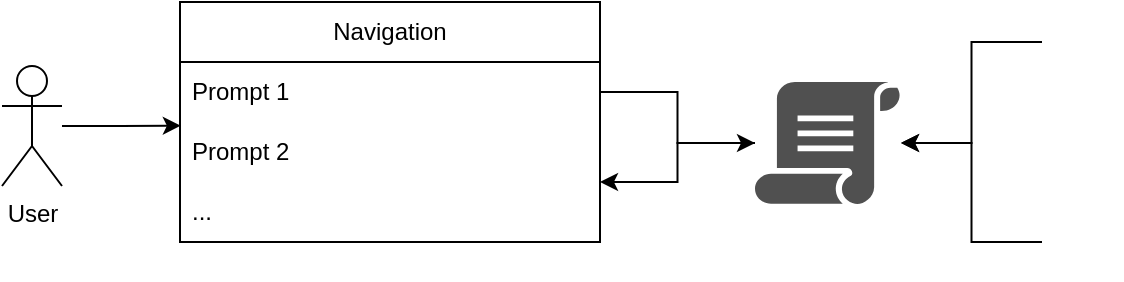 <mxfile version="21.1.0" type="device">
  <diagram name="Page-1" id="owK48GK35fQn0bjkq7Zk">
    <mxGraphModel dx="860" dy="420" grid="1" gridSize="10" guides="1" tooltips="1" connect="1" arrows="1" fold="1" page="1" pageScale="1" pageWidth="850" pageHeight="1100" math="0" shadow="0">
      <root>
        <mxCell id="0" />
        <mxCell id="1" parent="0" />
        <mxCell id="iIRNpaUrSD7ntUoQAg4r-6" value="" style="shape=image;verticalLabelPosition=bottom;labelBackgroundColor=default;verticalAlign=top;aspect=fixed;imageAspect=0;image=https://www.worldbank.org/content/dam/photos/780x439/2021/apr/Shiny-logo.png;" vertex="1" parent="1">
          <mxGeometry x="380" y="298" width="50" height="28.16" as="geometry" />
        </mxCell>
        <mxCell id="iIRNpaUrSD7ntUoQAg4r-26" style="edgeStyle=orthogonalEdgeStyle;rounded=0;orthogonalLoop=1;jettySize=auto;html=1;" edge="1" parent="1" source="iIRNpaUrSD7ntUoQAg4r-12" target="iIRNpaUrSD7ntUoQAg4r-21">
          <mxGeometry relative="1" as="geometry" />
        </mxCell>
        <mxCell id="iIRNpaUrSD7ntUoQAg4r-12" value="" style="shape=image;verticalLabelPosition=bottom;labelBackgroundColor=default;verticalAlign=top;aspect=fixed;imageAspect=0;image=https://i1.sndcdn.com/avatars-5kMd7CfkeKR970IM-HVYgHQ-t500x500.jpg;" vertex="1" parent="1">
          <mxGeometry x="651" y="311" width="38" height="38" as="geometry" />
        </mxCell>
        <mxCell id="iIRNpaUrSD7ntUoQAg4r-19" style="edgeStyle=orthogonalEdgeStyle;rounded=0;orthogonalLoop=1;jettySize=auto;html=1;entryX=0.002;entryY=0.062;entryDx=0;entryDy=0;entryPerimeter=0;" edge="1" parent="1" source="iIRNpaUrSD7ntUoQAg4r-14" target="iIRNpaUrSD7ntUoQAg4r-17">
          <mxGeometry relative="1" as="geometry" />
        </mxCell>
        <mxCell id="iIRNpaUrSD7ntUoQAg4r-14" value="User" style="shape=umlActor;verticalLabelPosition=bottom;verticalAlign=top;html=1;outlineConnect=0;" vertex="1" parent="1">
          <mxGeometry x="131" y="242" width="30" height="60" as="geometry" />
        </mxCell>
        <mxCell id="iIRNpaUrSD7ntUoQAg4r-15" value="Navigation" style="swimlane;fontStyle=0;childLayout=stackLayout;horizontal=1;startSize=30;horizontalStack=0;resizeParent=1;resizeParentMax=0;resizeLast=0;collapsible=1;marginBottom=0;whiteSpace=wrap;html=1;" vertex="1" parent="1">
          <mxGeometry x="220" y="210" width="210" height="120" as="geometry" />
        </mxCell>
        <mxCell id="iIRNpaUrSD7ntUoQAg4r-16" value="Prompt 1" style="text;strokeColor=none;fillColor=none;align=left;verticalAlign=middle;spacingLeft=4;spacingRight=4;overflow=hidden;points=[[0,0.5],[1,0.5]];portConstraint=eastwest;rotatable=0;whiteSpace=wrap;html=1;" vertex="1" parent="iIRNpaUrSD7ntUoQAg4r-15">
          <mxGeometry y="30" width="210" height="30" as="geometry" />
        </mxCell>
        <mxCell id="iIRNpaUrSD7ntUoQAg4r-17" value="Prompt 2" style="text;strokeColor=none;fillColor=none;align=left;verticalAlign=middle;spacingLeft=4;spacingRight=4;overflow=hidden;points=[[0,0.5],[1,0.5]];portConstraint=eastwest;rotatable=0;whiteSpace=wrap;html=1;" vertex="1" parent="iIRNpaUrSD7ntUoQAg4r-15">
          <mxGeometry y="60" width="210" height="30" as="geometry" />
        </mxCell>
        <mxCell id="iIRNpaUrSD7ntUoQAg4r-18" value="..." style="text;strokeColor=none;fillColor=none;align=left;verticalAlign=middle;spacingLeft=4;spacingRight=4;overflow=hidden;points=[[0,0.5],[1,0.5]];portConstraint=eastwest;rotatable=0;whiteSpace=wrap;html=1;" vertex="1" parent="iIRNpaUrSD7ntUoQAg4r-15">
          <mxGeometry y="90" width="210" height="30" as="geometry" />
        </mxCell>
        <mxCell id="iIRNpaUrSD7ntUoQAg4r-23" style="edgeStyle=orthogonalEdgeStyle;rounded=0;orthogonalLoop=1;jettySize=auto;html=1;" edge="1" parent="1" source="iIRNpaUrSD7ntUoQAg4r-20" target="iIRNpaUrSD7ntUoQAg4r-21">
          <mxGeometry relative="1" as="geometry" />
        </mxCell>
        <mxCell id="iIRNpaUrSD7ntUoQAg4r-20" value="" style="shape=image;html=1;verticalAlign=top;verticalLabelPosition=bottom;labelBackgroundColor=#ffffff;imageAspect=0;aspect=fixed;image=https://cdn1.iconfinder.com/data/icons/ionicons-fill-vol-2/512/logo-python-128.png" vertex="1" parent="1">
          <mxGeometry x="651" y="210" width="40" height="40" as="geometry" />
        </mxCell>
        <mxCell id="iIRNpaUrSD7ntUoQAg4r-30" style="edgeStyle=orthogonalEdgeStyle;rounded=0;orthogonalLoop=1;jettySize=auto;html=1;entryX=1;entryY=0.75;entryDx=0;entryDy=0;" edge="1" parent="1" source="iIRNpaUrSD7ntUoQAg4r-21" target="iIRNpaUrSD7ntUoQAg4r-15">
          <mxGeometry relative="1" as="geometry" />
        </mxCell>
        <mxCell id="iIRNpaUrSD7ntUoQAg4r-21" value="" style="sketch=0;pointerEvents=1;shadow=0;dashed=0;html=1;strokeColor=none;fillColor=#505050;labelPosition=center;verticalLabelPosition=bottom;verticalAlign=top;outlineConnect=0;align=center;shape=mxgraph.office.concepts.script;" vertex="1" parent="1">
          <mxGeometry x="507.5" y="250" width="73" height="61" as="geometry" />
        </mxCell>
        <mxCell id="iIRNpaUrSD7ntUoQAg4r-27" style="edgeStyle=orthogonalEdgeStyle;rounded=0;orthogonalLoop=1;jettySize=auto;html=1;exitX=1;exitY=0.5;exitDx=0;exitDy=0;" edge="1" parent="1" source="iIRNpaUrSD7ntUoQAg4r-16" target="iIRNpaUrSD7ntUoQAg4r-21">
          <mxGeometry relative="1" as="geometry" />
        </mxCell>
      </root>
    </mxGraphModel>
  </diagram>
</mxfile>
